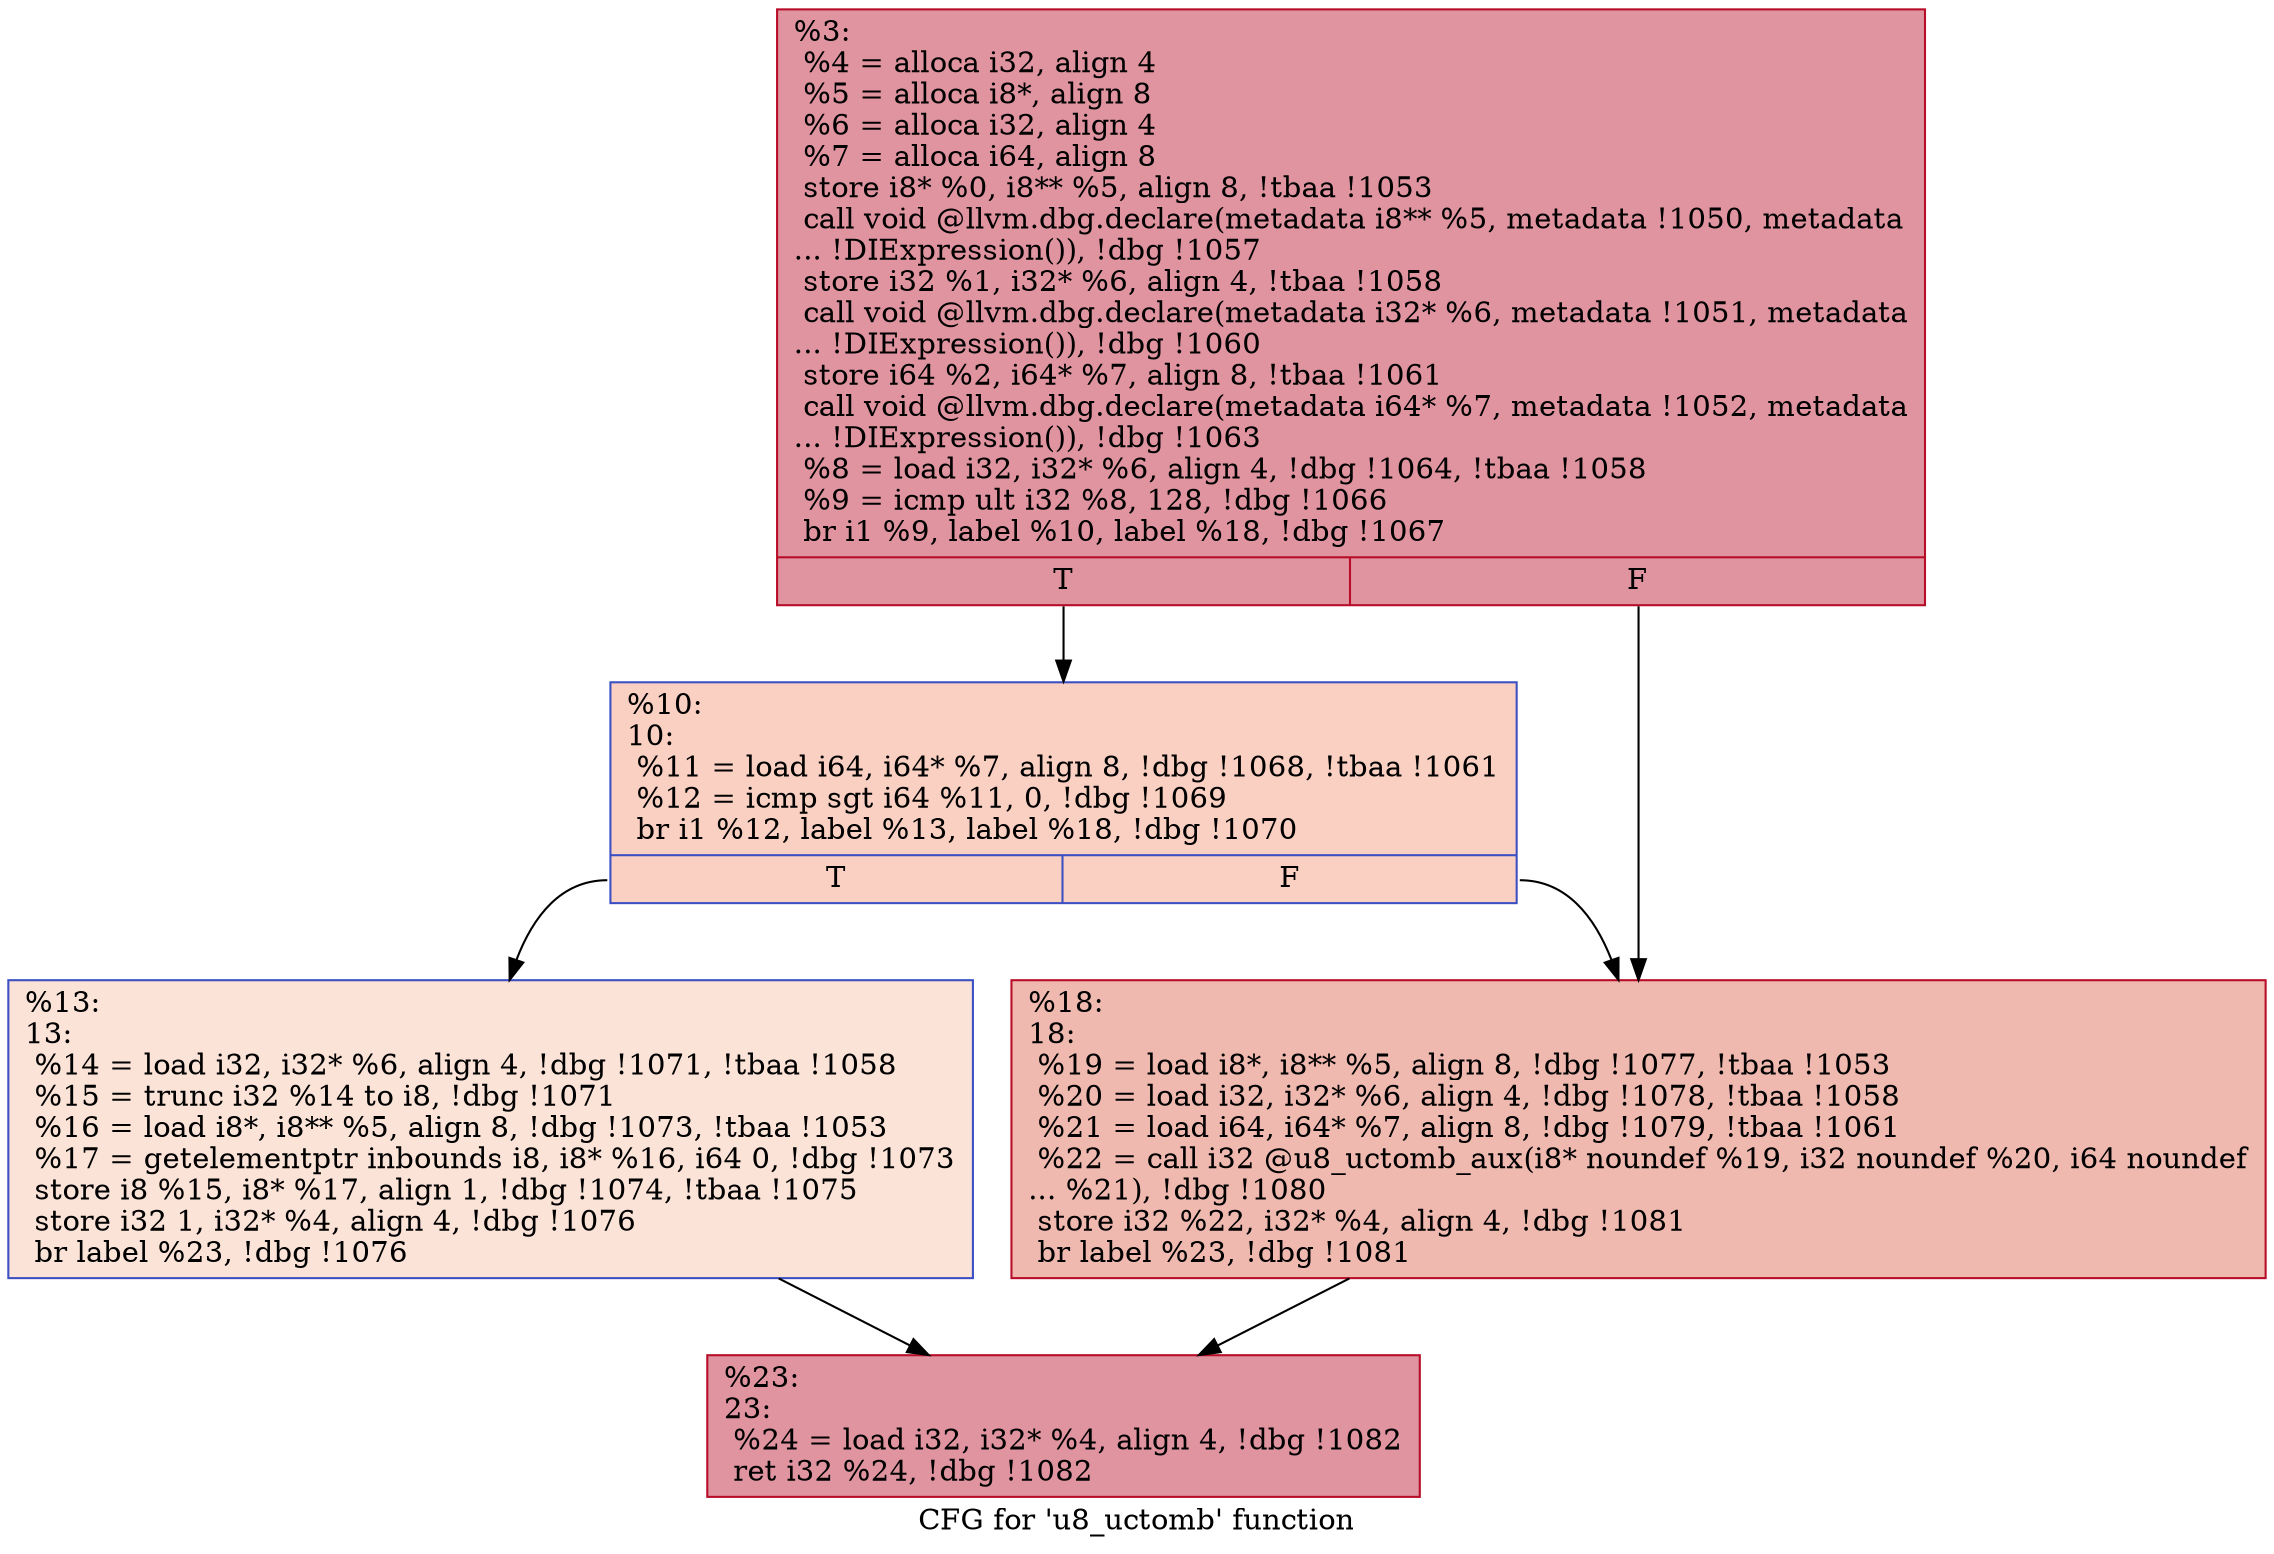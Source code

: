 digraph "CFG for 'u8_uctomb' function" {
	label="CFG for 'u8_uctomb' function";

	Node0x1ad3510 [shape=record,color="#b70d28ff", style=filled, fillcolor="#b70d2870",label="{%3:\l  %4 = alloca i32, align 4\l  %5 = alloca i8*, align 8\l  %6 = alloca i32, align 4\l  %7 = alloca i64, align 8\l  store i8* %0, i8** %5, align 8, !tbaa !1053\l  call void @llvm.dbg.declare(metadata i8** %5, metadata !1050, metadata\l... !DIExpression()), !dbg !1057\l  store i32 %1, i32* %6, align 4, !tbaa !1058\l  call void @llvm.dbg.declare(metadata i32* %6, metadata !1051, metadata\l... !DIExpression()), !dbg !1060\l  store i64 %2, i64* %7, align 8, !tbaa !1061\l  call void @llvm.dbg.declare(metadata i64* %7, metadata !1052, metadata\l... !DIExpression()), !dbg !1063\l  %8 = load i32, i32* %6, align 4, !dbg !1064, !tbaa !1058\l  %9 = icmp ult i32 %8, 128, !dbg !1066\l  br i1 %9, label %10, label %18, !dbg !1067\l|{<s0>T|<s1>F}}"];
	Node0x1ad3510:s0 -> Node0x1add170;
	Node0x1ad3510:s1 -> Node0x1add210;
	Node0x1add170 [shape=record,color="#3d50c3ff", style=filled, fillcolor="#f3947570",label="{%10:\l10:                                               \l  %11 = load i64, i64* %7, align 8, !dbg !1068, !tbaa !1061\l  %12 = icmp sgt i64 %11, 0, !dbg !1069\l  br i1 %12, label %13, label %18, !dbg !1070\l|{<s0>T|<s1>F}}"];
	Node0x1add170:s0 -> Node0x1add1c0;
	Node0x1add170:s1 -> Node0x1add210;
	Node0x1add1c0 [shape=record,color="#3d50c3ff", style=filled, fillcolor="#f6bfa670",label="{%13:\l13:                                               \l  %14 = load i32, i32* %6, align 4, !dbg !1071, !tbaa !1058\l  %15 = trunc i32 %14 to i8, !dbg !1071\l  %16 = load i8*, i8** %5, align 8, !dbg !1073, !tbaa !1053\l  %17 = getelementptr inbounds i8, i8* %16, i64 0, !dbg !1073\l  store i8 %15, i8* %17, align 1, !dbg !1074, !tbaa !1075\l  store i32 1, i32* %4, align 4, !dbg !1076\l  br label %23, !dbg !1076\l}"];
	Node0x1add1c0 -> Node0x1add260;
	Node0x1add210 [shape=record,color="#b70d28ff", style=filled, fillcolor="#de614d70",label="{%18:\l18:                                               \l  %19 = load i8*, i8** %5, align 8, !dbg !1077, !tbaa !1053\l  %20 = load i32, i32* %6, align 4, !dbg !1078, !tbaa !1058\l  %21 = load i64, i64* %7, align 8, !dbg !1079, !tbaa !1061\l  %22 = call i32 @u8_uctomb_aux(i8* noundef %19, i32 noundef %20, i64 noundef\l... %21), !dbg !1080\l  store i32 %22, i32* %4, align 4, !dbg !1081\l  br label %23, !dbg !1081\l}"];
	Node0x1add210 -> Node0x1add260;
	Node0x1add260 [shape=record,color="#b70d28ff", style=filled, fillcolor="#b70d2870",label="{%23:\l23:                                               \l  %24 = load i32, i32* %4, align 4, !dbg !1082\l  ret i32 %24, !dbg !1082\l}"];
}
